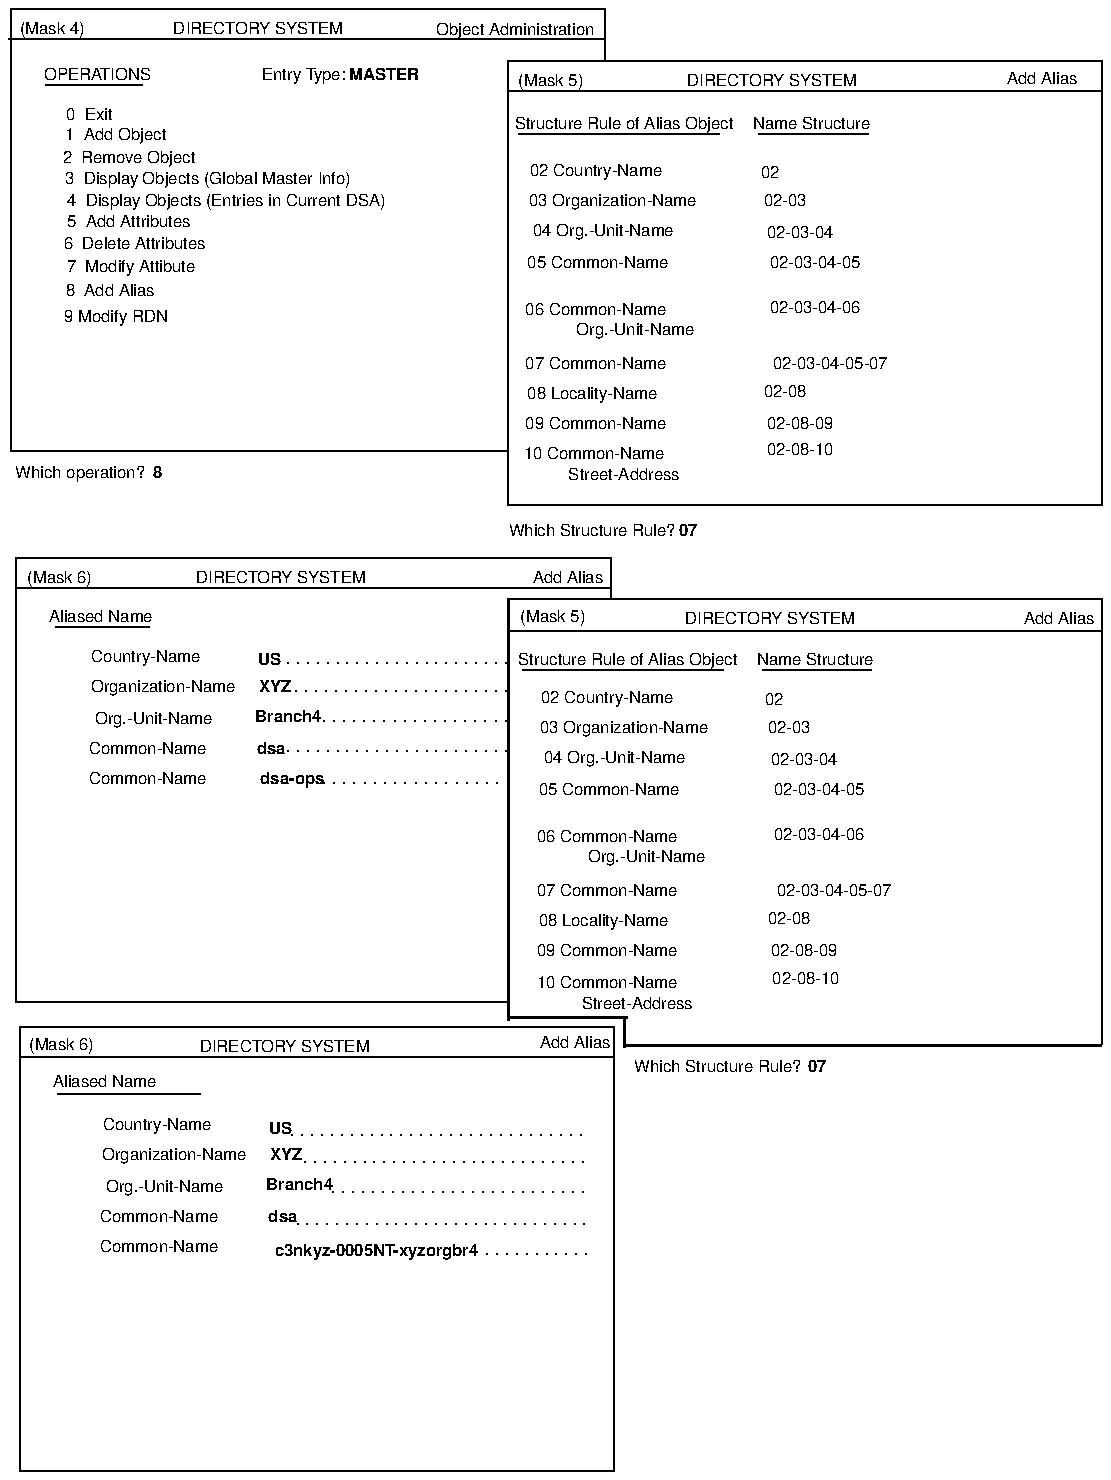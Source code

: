 ...\" @OSF_COPYRIGHT@
...\" COPYRIGHT NOTICE
...\" Copyright (c) 1990, 1991, 1992, 1993 Open Software Foundation, Inc.
...\" ALL RIGHTS RESERVED (DCE).  See the file named COPYRIGHT.DCE in the
...\" src directory for the full copyright text.
...\" 
...\" HISTORY
...\" $Log: fig20.addalias.pic,v $
...\" Revision 1.1.2.1  1994/08/04  21:02:18  hal
...\" 	Create DCE GDS Admin Gd & Ref from GDS parts of Adm Gd & Cmd Ref; fix log
...\" 	[1994/08/04  20:37:44  hal]
...\"
...\" Revision 1.1.2.6  1993/02/20  13:42:18  rnollman
...\" 	fix for final draft
...\" 	[1993/02/20  13:41:53  rnollman]
...\" 
...\" Revision 1.1.2.5  1993/02/05  18:43:00  rnollman
...\" 	inc changes for final draft
...\" 	[1993/02/05  18:42:19  rnollman]
...\" 
...\" Revision 1.1.2.4  1993/01/28  19:09:13  dbelch
...\" 	Embedding copyright notice
...\" 	[1993/01/28  18:37:48  dbelch]
...\" 
...\" Revision 1.1.2.3  1993/01/12  21:53:51  rnollman
...\" 	fixes from munich
...\" 	[1993/01/12  21:53:27  rnollman]
...\" 
...\" Revision 1.1.2.2  1993/01/09  20:57:17  rnollman
...\" 	new figure
...\" 	[1993/01/09  20:56:56  rnollman]
...\" 
...\" $EndLog$
.PS
scale = 106.667
"\fH\s6Aliased Name\s0\fP"  at 51, 208
line   from 26, 201 \
	to 102, 201 
line   from 25, 450 \
	to 75, 450 
"\fH\s6Aliased Name\s0\fP"  at 49, 456
line  dotted from 255, 116 \
	to 308, 116 
"\f(HB\s6c3nkyz-0005NT-xyzorgbr4\s0\fP"  at 196, 118
line  dotted from 168, 367 \
	to 266, 367 
"\f(HB\s6dsa-ops\s0\fP"  at 151, 370
line  dotted from 149, 384 \
	to 265, 384 
line  dotted from 154, 132 \
	to 307, 132 
line  dotted from 173, 149 \
	to 306, 149 
line  dotted from 158, 165 \
	to 306, 165 
line  dotted from 151, 179 \
	to 305, 179 
"\fH\s6Common-Name\s0\fP"  at 80, 120
"\f(HB\s6Branch4\s0\fP"  at 155, 153
"\f(HB\s6XYZ\s0\fP"  at 148, 169
"\f(HB\s6US\s0\fP"  at 145, 183
"\fH\s6Common-Name\s0\fP"  at 80, 136
"\fH\s6Org.-Unit-Name\s0\fP"  at 83, 152
"\fH\s6Country-Name\s0\fP"  at 79, 185
"\fH\s6Organization-Name\s0\fP"  at 88, 169
"\f(HB\s6dsa\s0\fP"  at 146, 136
"\f(HB\s6dsa\s0\fP"  at 140, 386
"\fH\s6Organization-Name\s0\fP"  at 82, 419
"\fH\s6Country-Name\s0\fP"  at 73, 435
"\fH\s6Org.-Unit-Name\s0\fP"  at 77, 402
"\fH\s6Common-Name\s0\fP"  at 74, 386
"\f(HB\s6US\s0\fP"  at 139, 433
"\f(HB\s6XYZ\s0\fP"  at 142, 419
"\f(HB\s6Branch4\s0\fP"  at 149, 403
"\fH\s6Common-Name\s0\fP"  at 74, 370
"\fH\s6Add Alias\s0\fP"  at 302, 229
"\fH\s6Add Alias\s0\fP"  at 560, 455
"\fH\s6Add Alias\s0\fP"  at 298, 477
"\fH\s6Add Alias\s0\fP"  at 551, 743
"\fH\s6(Mask 5)\s0\fP"  at 290, 456
line   from 267, 448 \
	to 582, 448 
"\fH\s602-08-10\s0\fP"  at 425, 263
"\fH\s6Street-Address\s0\fP"  at 335, 250
"\fH\s610 Common-Name\s0\fP"  at 319, 261
line   from 583, 465 \
	to 583, 228 
line   from 266, 465 \
	to 582, 465 
.ps 20
line   from 582, 227 \
	to 328, 227 
.ps 10
line   from 4, 471 \
	to 321, 471 
"\f(HB\s6MASTER\s0\fP"  at 200, 745
"\fH\s6Entry Type:\s0\fP"  at 157, 745
.ps 20
line   from 328, 242 \
	to 328, 227 
line   from 266, 242 \
	to 329, 242 
line   from 266, 465 \
	to 266, 241 
.ps 10
line   from 321, 487 \
	to 321, 465 
"\fH\s6DIRECTORY SYSTEM\s0\fP"  at 406, 455
line   from 266, 465 \
	to 582, 465 
"\fH\s6DIRECTORY SYSTEM\s0\fP"  at 406, 455
"\fH\s6DIRECTORY SYSTEM\s0\fP"  at 406, 455
line   from 266, 465 \
	to 582, 465 
line   from 266, 465 \
	to 582, 465 
"\fH\s6DIRECTORY SYSTEM\s0\fP"  at 406, 455
line   from 7, 237 \
	to 323, 237 
line   from 7, 237 \
	to 323, 237 
line   from 4, 250 \
	to 265, 250 
line   from 1, 544 \
	to 266, 544 
line   from 318, 780 \
	to 318, 752 
line   from 267, 752 \
	to 583, 752 
"\fH\s6(Mask 5)\s0\fP"  at 289, 742
"\fH\s6DIRECTORY SYSTEM\s0\fP"  at 407, 742
line   from 266, 736 \
	to 583, 736 
line   from 583, 752 \
	to 583, 515 
line   from 266, 752 \
	to 266, 515 
"\fH\s6\s0\fP"  at 541, 573
line   from 266, 515 \
	to 583, 515 
"\f(HB\s607\s0\fP"  at 362, 502
"\fH\s6Which Structure Rule?\s0\fP"  at 311, 502
"\fH\s67  Modify Attibute\s0\fP"  at 65, 643
"\fH\s62  Remove Object\s0\fP"  at 64, 701
"\fH\s68  Add Alias\s0\fP"  at 54, 630
"\fH\s61  Add Object\s0\fP"  at 57, 713
"\fH\s63  Display Objects (Global Master Info)\s0\fP"  at 106, 690
"\fH\s6Which operation?\s0\fP"  at 38, 533
"\fH\s6Object Administration\s0\fP"  at 270, 769
line   from 1, 780 \
	to 317, 780 
line   from 0, 764 \
	to 317, 764 
"\fH\s6DIRECTORY SYSTEM\s0\fP"  at 133, 770
"\fH\s6(Mask 4)\s0\fP"  at 23, 770
line   from 1, 780 \
	to 1, 544 
"\fH\s6OPERATIONS\s0\fP"  at 47, 745
line   from 20, 739 \
	to 71, 739 
"\fH\s64  Display Objects (Entries in Current DSA)\s0\fP"  at 116, 678
"\fH\s60  Exit\s0\fP"  at 43, 724
line  dotted from 168, 400 \
	to 265, 400 
line  dotted from 153, 416 \
	to 265, 416 
line  dotted from 149, 431 \
	to 265, 431 
"\fH\s6(Mask 6)\s0\fP"  at 27, 477
"\fH\s6DIRECTORY SYSTEM\s0\fP"  at 145, 477
line   from 4, 487 \
	to 4, 250 
line   from 5, 487 \
	to 321, 487 
"\fH\s6DIRECTORY SYSTEM\s0\fP"  at 147, 227
line   from 6, 221 \
	to 323, 221 
line   from 6, 237 \
	to 6, 0 
line   from 6, 0 \
	to 323, 0 
line   from 6, 0 \
	to 323, 0 
line   from 323, 237 \
	to 323, 0 
line   from 6, 237 \
	to 6, 0 
line   from 6, 221 \
	to 323, 221 
"\fH\s6DIRECTORY SYSTEM\s0\fP"  at 147, 227
"\fH\s6DIRECTORY SYSTEM\s0\fP"  at 147, 227
line   from 7, 237 \
	to 323, 237 
line   from 6, 221 \
	to 323, 221 
line   from 6, 237 \
	to 6, 0 
line   from 323, 237 \
	to 323, 0 
line   from 6, 0 \
	to 323, 0 
line   from 6, 0 \
	to 323, 0 
line   from 6, 237 \
	to 6, 0 
"\fH\s6DIRECTORY SYSTEM\s0\fP"  at 147, 227
line   from 7, 237 \
	to 265, 237 
line   from 6, 221 \
	to 265, 221 
line   from 323, 217 \
	to 323, 0 
"\fH\s69 Modify RDN\s0\fP"  at 57, 616
"\fH\s65  Add Attributes\s0\fP"  at 64, 667
"\fH\s66  Delete Attributes\s0\fP"  at 67, 655
"\fH\s604 Org.-Unit-Name\s0\fP"  at 317, 662
"\fH\s602 Country-Name\s0\fP"  at 313, 694
"\fH\s603 Organization-Name\s0\fP"  at 322, 678
"\fH\s604 Org.-Unit-Name\s0\fP"  at 317, 662
"\fH\s609 Common-Name\s0\fP"  at 313, 559
"\fH\s608 Locality-Name\s0\fP"  at 311, 575
"\fH\s607 Common-Name\s0\fP"  at 313, 591
"\fH\s610 Common-Name\s0\fP"  at 312, 543
"\fH\s6Street-Address\s0\fP"  at 328, 532
"\fH\s6Org.-Unit-Name\s0\fP"  at 334, 609
"\fH\s606 Common-Name\s0\fP"  at 313, 620
"\fH\s605 Common-Name\s0\fP"  at 314, 645
"\f(HB\s68\s0\fP"  at 79, 533
"\fH\s605 Common-Name\s0\fP"  at 320, 364
"\fH\s602\s0\fP"  at 408, 412
"\fH\s606 Common-Name\s0\fP"  at 319, 339
"\fH\s602-03-04-06\s0\fP"  at 432, 340
"\fH\s6Org.-Unit-Name\s0\fP"  at 340, 328
"\fH\s602-03\s0\fP"  at 416, 397
"\fH\s602-03-04\s0\fP"  at 424, 380
"\fH\s602-03-04-05\s0\fP"  at 432, 364
"\fH\s604 Org.-Unit-Name\s0\fP"  at 323, 381
"\fH\s603 Organization-Name\s0\fP"  at 328, 397
"\fH\s604 Org.-Unit-Name\s0\fP"  at 323, 381
"\fH\s602 Country-Name\s0\fP"  at 319, 413
"\fH\s602-08\s0\fP"  at 416, 295
"\fH\s602-08-09\s0\fP"  at 424, 278
"\fH\s602-03-04-05-07\s0\fP"  at 440, 310
"\fH\s607 Common-Name\s0\fP"  at 319, 310
"\fH\s608 Locality-Name\s0\fP"  at 317, 294
"\fH\s609 Common-Name\s0\fP"  at 319, 278
"\fH\s6(Mask 6)\s0\fP"  at 28, 228
"\fH\s6Which Structure Rule?\s0\fP"  at 378, 216
"\f(HB\s607\s0\fP"  at 431, 216
"\fH\s602-03-04-05\s0\fP"  at 430, 645
"\fH\s602-03-04\s0\fP"  at 422, 661
"\fH\s602-03\s0\fP"  at 414, 678
"\fH\s602-03-04-06\s0\fP"  at 430, 621
"\fH\s602-03-04-05-07\s0\fP"  at 438, 591
"\fH\s602-08-09\s0\fP"  at 422, 559
"\fH\s602-08-10\s0\fP"  at 422, 545
"\fH\s602-08\s0\fP"  at 414, 576
"\fH\s602\s0\fP"  at 406, 693
"\fH\s6Structure Rule of Alias Object\s0\fP"  at 328, 719
line   from 272, 713 \
	to 379, 713 
"\fH\s6Name Structure\s0\fP"  at 428, 719
line   from 400, 713 \
	to 458, 713 
line   from 402, 427 \
	to 460, 427 
"\fH\s6Name Structure\s0\fP"  at 430, 433
line   from 274, 427 \
	to 381, 427 
"\fH\s6Structure Rule of Alias Object\s0\fP"  at 330, 433
.PE
